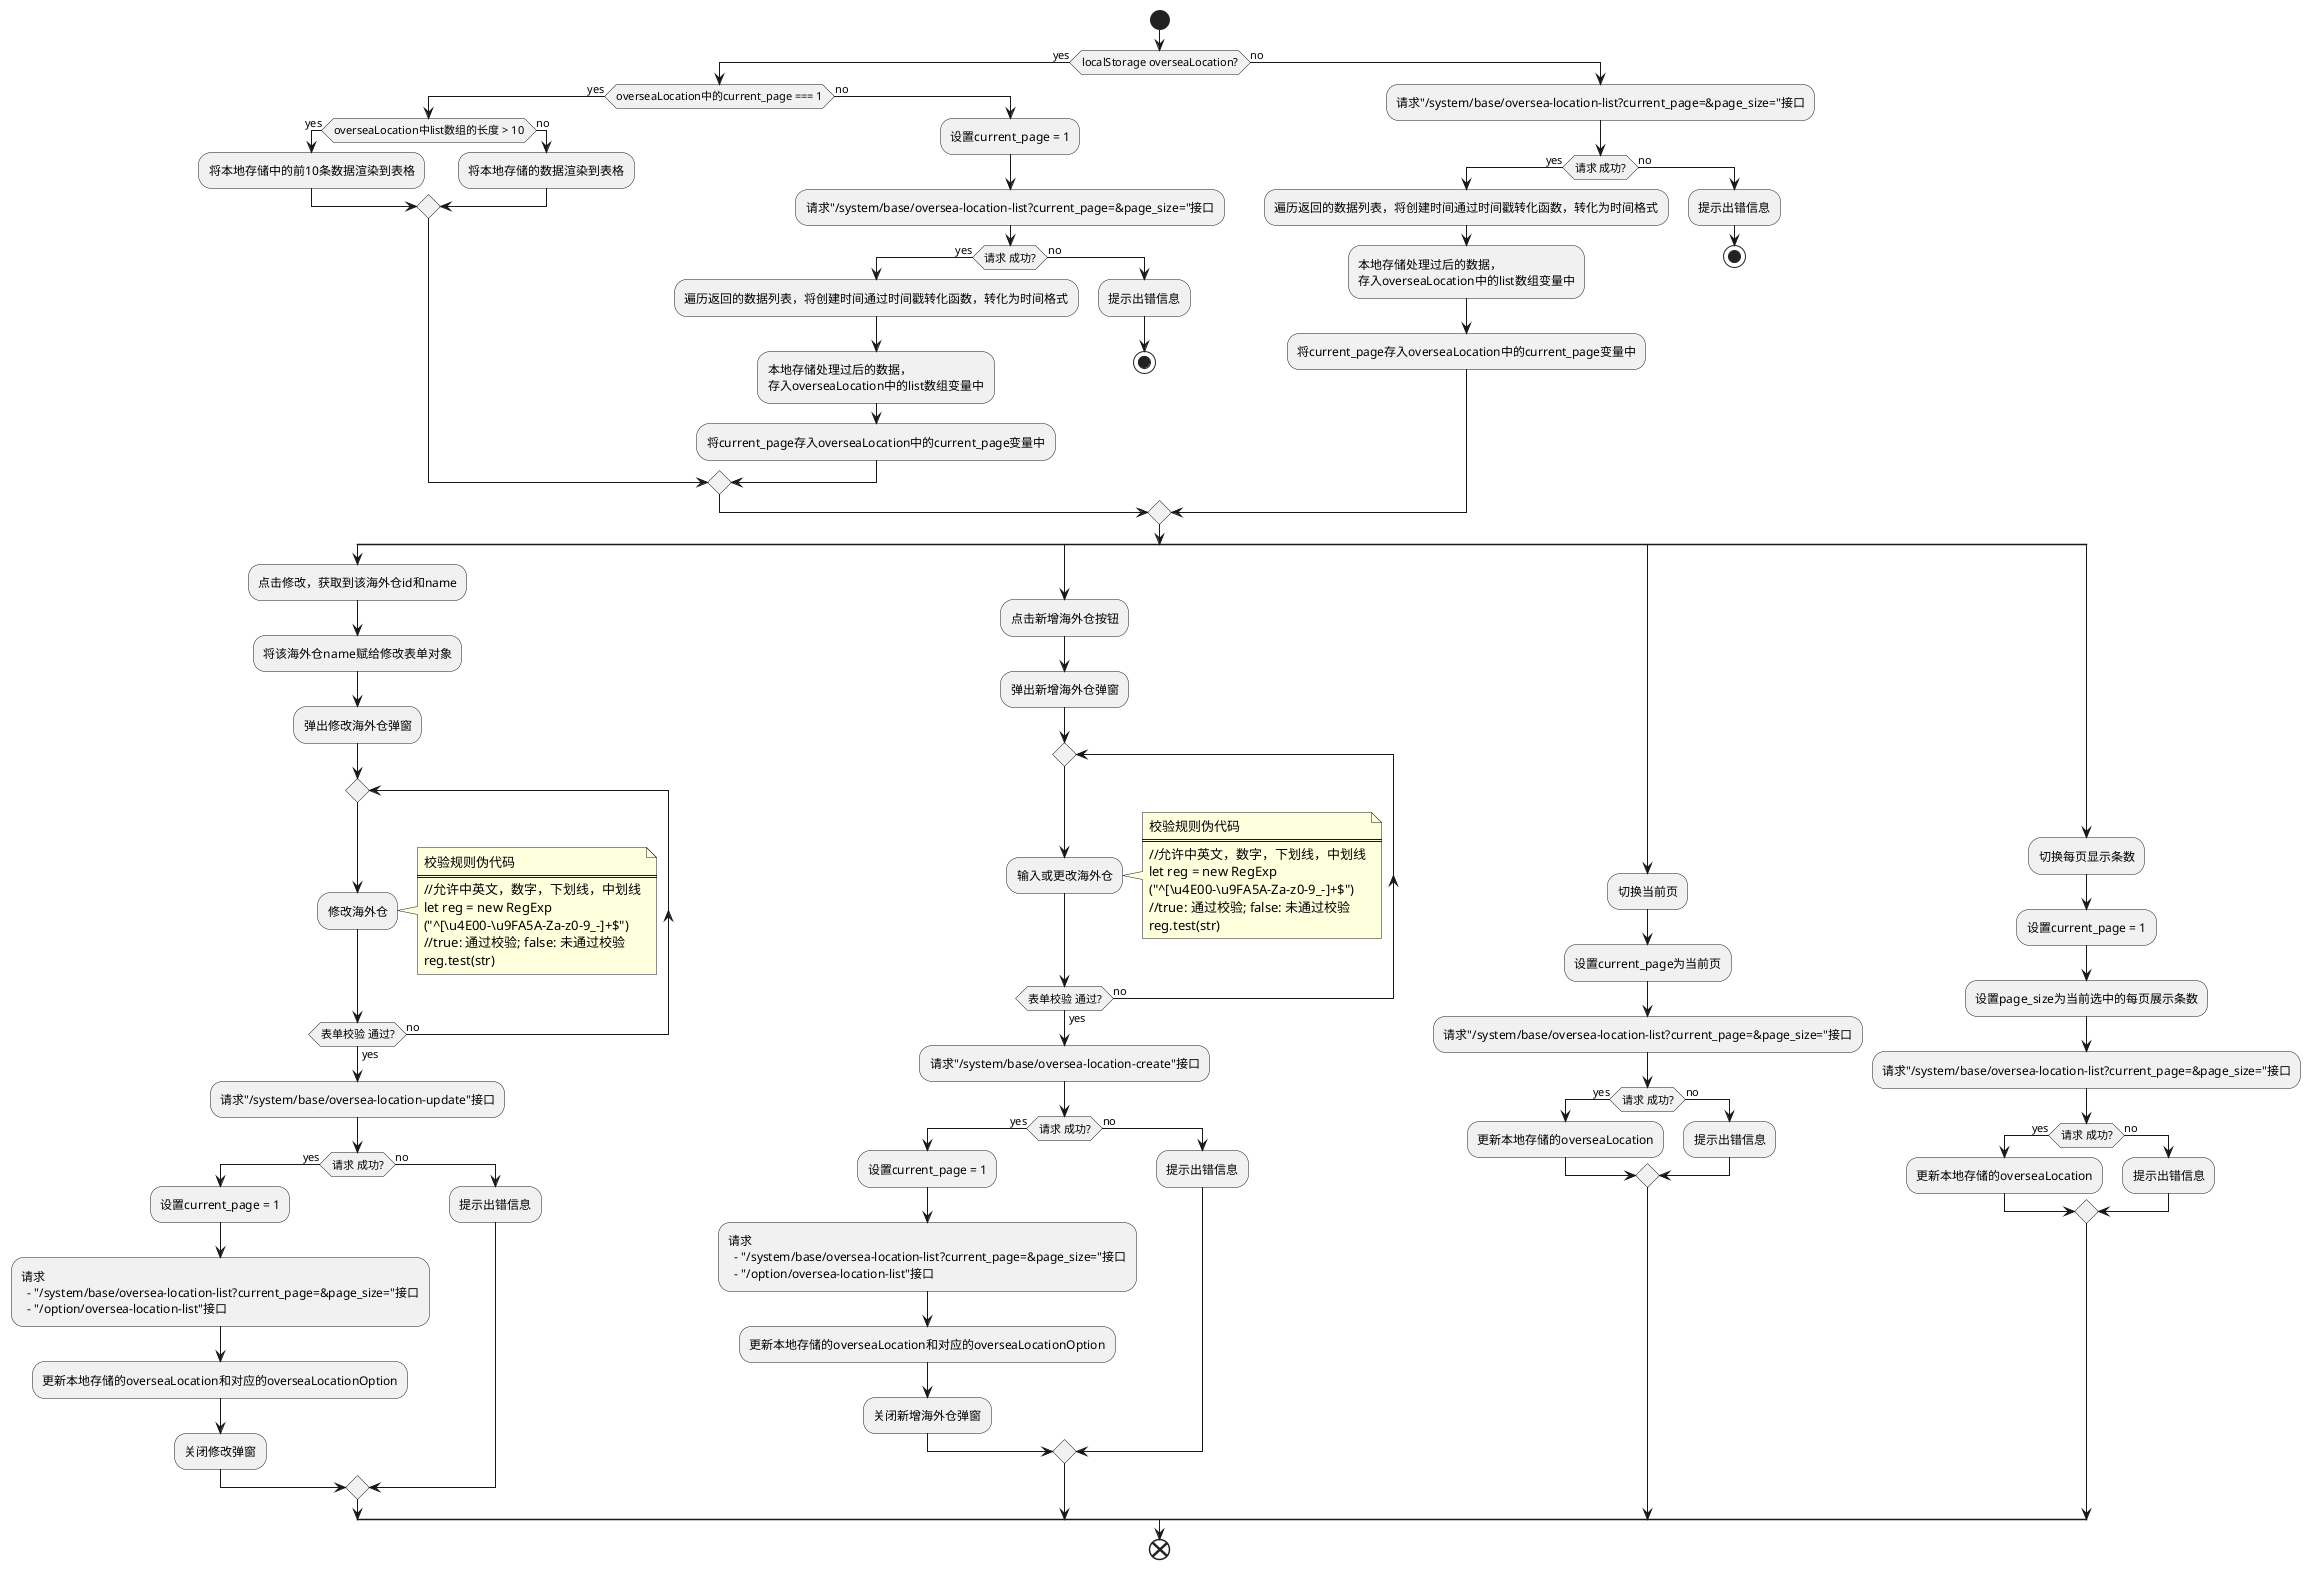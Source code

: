 @startuml

start
if(localStorage overseaLocation?) then (yes)
    if(overseaLocation中的current_page === 1) then (yes)
    if(overseaLocation中list数组的长度 > 10) then (yes)
      :将本地存储中的前10条数据渲染到表格;
    else (no)
      :将本地存储的数据渲染到表格;
    endif
  else (no)
    :设置current_page = 1;
    :请求"/system/base/oversea-location-list?current_page=&page_size="接口;
    if(请求 成功?) then (yes)
      :遍历返回的数据列表，将创建时间通过时间戳转化函数，转化为时间格式;
      :本地存储处理过后的数据，
      存入overseaLocation中的list数组变量中;
      :将current_page存入overseaLocation中的current_page变量中;
    else (no)
      :提示出错信息;
      stop
    endif
  endif
else (no)
:请求"/system/base/oversea-location-list?current_page=&page_size="接口;
if(请求 成功?) then (yes)
  :遍历返回的数据列表，将创建时间通过时间戳转化函数，转化为时间格式;
  :本地存储处理过后的数据，
  存入overseaLocation中的list数组变量中;
  :将current_page存入overseaLocation中的current_page变量中;
else (no)
  :提示出错信息;
  stop
endif
endif
split
  :点击修改，获取到该海外仓id和name;
  :将该海外仓name赋给修改表单对象;
  :弹出修改海外仓弹窗;
  repeat
    :修改海外仓;
  repeat while(表单校验 通过?) is (no) not (yes)
  note right 
    校验规则伪代码
    ====
    //允许中英文，数字，下划线，中划线
    let reg = new RegExp
    ("^[\u4E00-\u9FA5A-Za-z0-9_-]+$")
    //true: 通过校验; false: 未通过校验
    reg.test(str) 
  end note
  :请求"/system/base/oversea-location-update"接口;
  if(请求 成功?) then (yes)
    :设置current_page = 1;
    :请求
      - "/system/base/oversea-location-list?current_page=&page_size="接口
      - "/option/oversea-location-list"接口;
    :更新本地存储的overseaLocation和对应的overseaLocationOption;
    :关闭修改弹窗;
  else (no)
    :提示出错信息;
  endif
split again
  :点击新增海外仓按钮;
  :弹出新增海外仓弹窗;
  repeat
    :输入或更改海外仓;
  repeat while(表单校验 通过?) is (no) not (yes)
  note right 
    校验规则伪代码
    ====
    //允许中英文，数字，下划线，中划线
    let reg = new RegExp
    ("^[\u4E00-\u9FA5A-Za-z0-9_-]+$")
    //true: 通过校验; false: 未通过校验
    reg.test(str) 
  end note
  :请求"/system/base/oversea-location-create"接口;
  if(请求 成功?) then (yes)
    :设置current_page = 1;
    :请求
      - "/system/base/oversea-location-list?current_page=&page_size="接口
      - "/option/oversea-location-list"接口;
    :更新本地存储的overseaLocation和对应的overseaLocationOption;
    :关闭新增海外仓弹窗;
  else (no)
    :提示出错信息;
  endif    
split again
  :切换当前页;
  :设置current_page为当前页;
  :请求"/system/base/oversea-location-list?current_page=&page_size="接口;
  if(请求 成功?) then (yes)
    :更新本地存储的overseaLocation;
  else (no)
    :提示出错信息;
  endif
split again 
  :切换每页显示条数;
  :设置current_page = 1;
  :设置page_size为当前选中的每页展示条数;
  :请求"/system/base/oversea-location-list?current_page=&page_size="接口;
  if(请求 成功?) then (yes)
    :更新本地存储的overseaLocation;
  else (no)
    :提示出错信息;
  endif
end split
end

@enduml